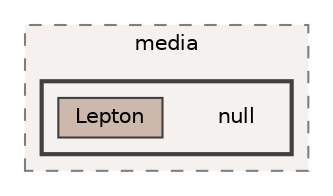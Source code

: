 digraph "/run/media/null"
{
 // LATEX_PDF_SIZE
  bgcolor="transparent";
  edge [fontname=Helvetica,fontsize=10,labelfontname=Helvetica,labelfontsize=10];
  node [fontname=Helvetica,fontsize=10,shape=box,height=0.2,width=0.4];
  compound=true
  subgraph clusterdir_507acf48ac41e7159f0a1b442db86079 {
    graph [ bgcolor="#f5f1ee", pencolor="grey50", label="media", fontname=Helvetica,fontsize=10 style="filled,dashed", URL="dir_507acf48ac41e7159f0a1b442db86079.html",tooltip=""]
  subgraph clusterdir_a948842fa98f12679c5b270b3cb08c8f {
    graph [ bgcolor="#f5f1ee", pencolor="grey25", label="", fontname=Helvetica,fontsize=10 style="filled,bold", URL="dir_a948842fa98f12679c5b270b3cb08c8f.html",tooltip=""]
    dir_a948842fa98f12679c5b270b3cb08c8f [shape=plaintext, label="null"];
  dir_07db626c45ea25c07b7068518579809d [label="Lepton", fillcolor="#cdb9ac", color="grey25", style="filled", URL="dir_07db626c45ea25c07b7068518579809d.html",tooltip=""];
  }
  }
}
